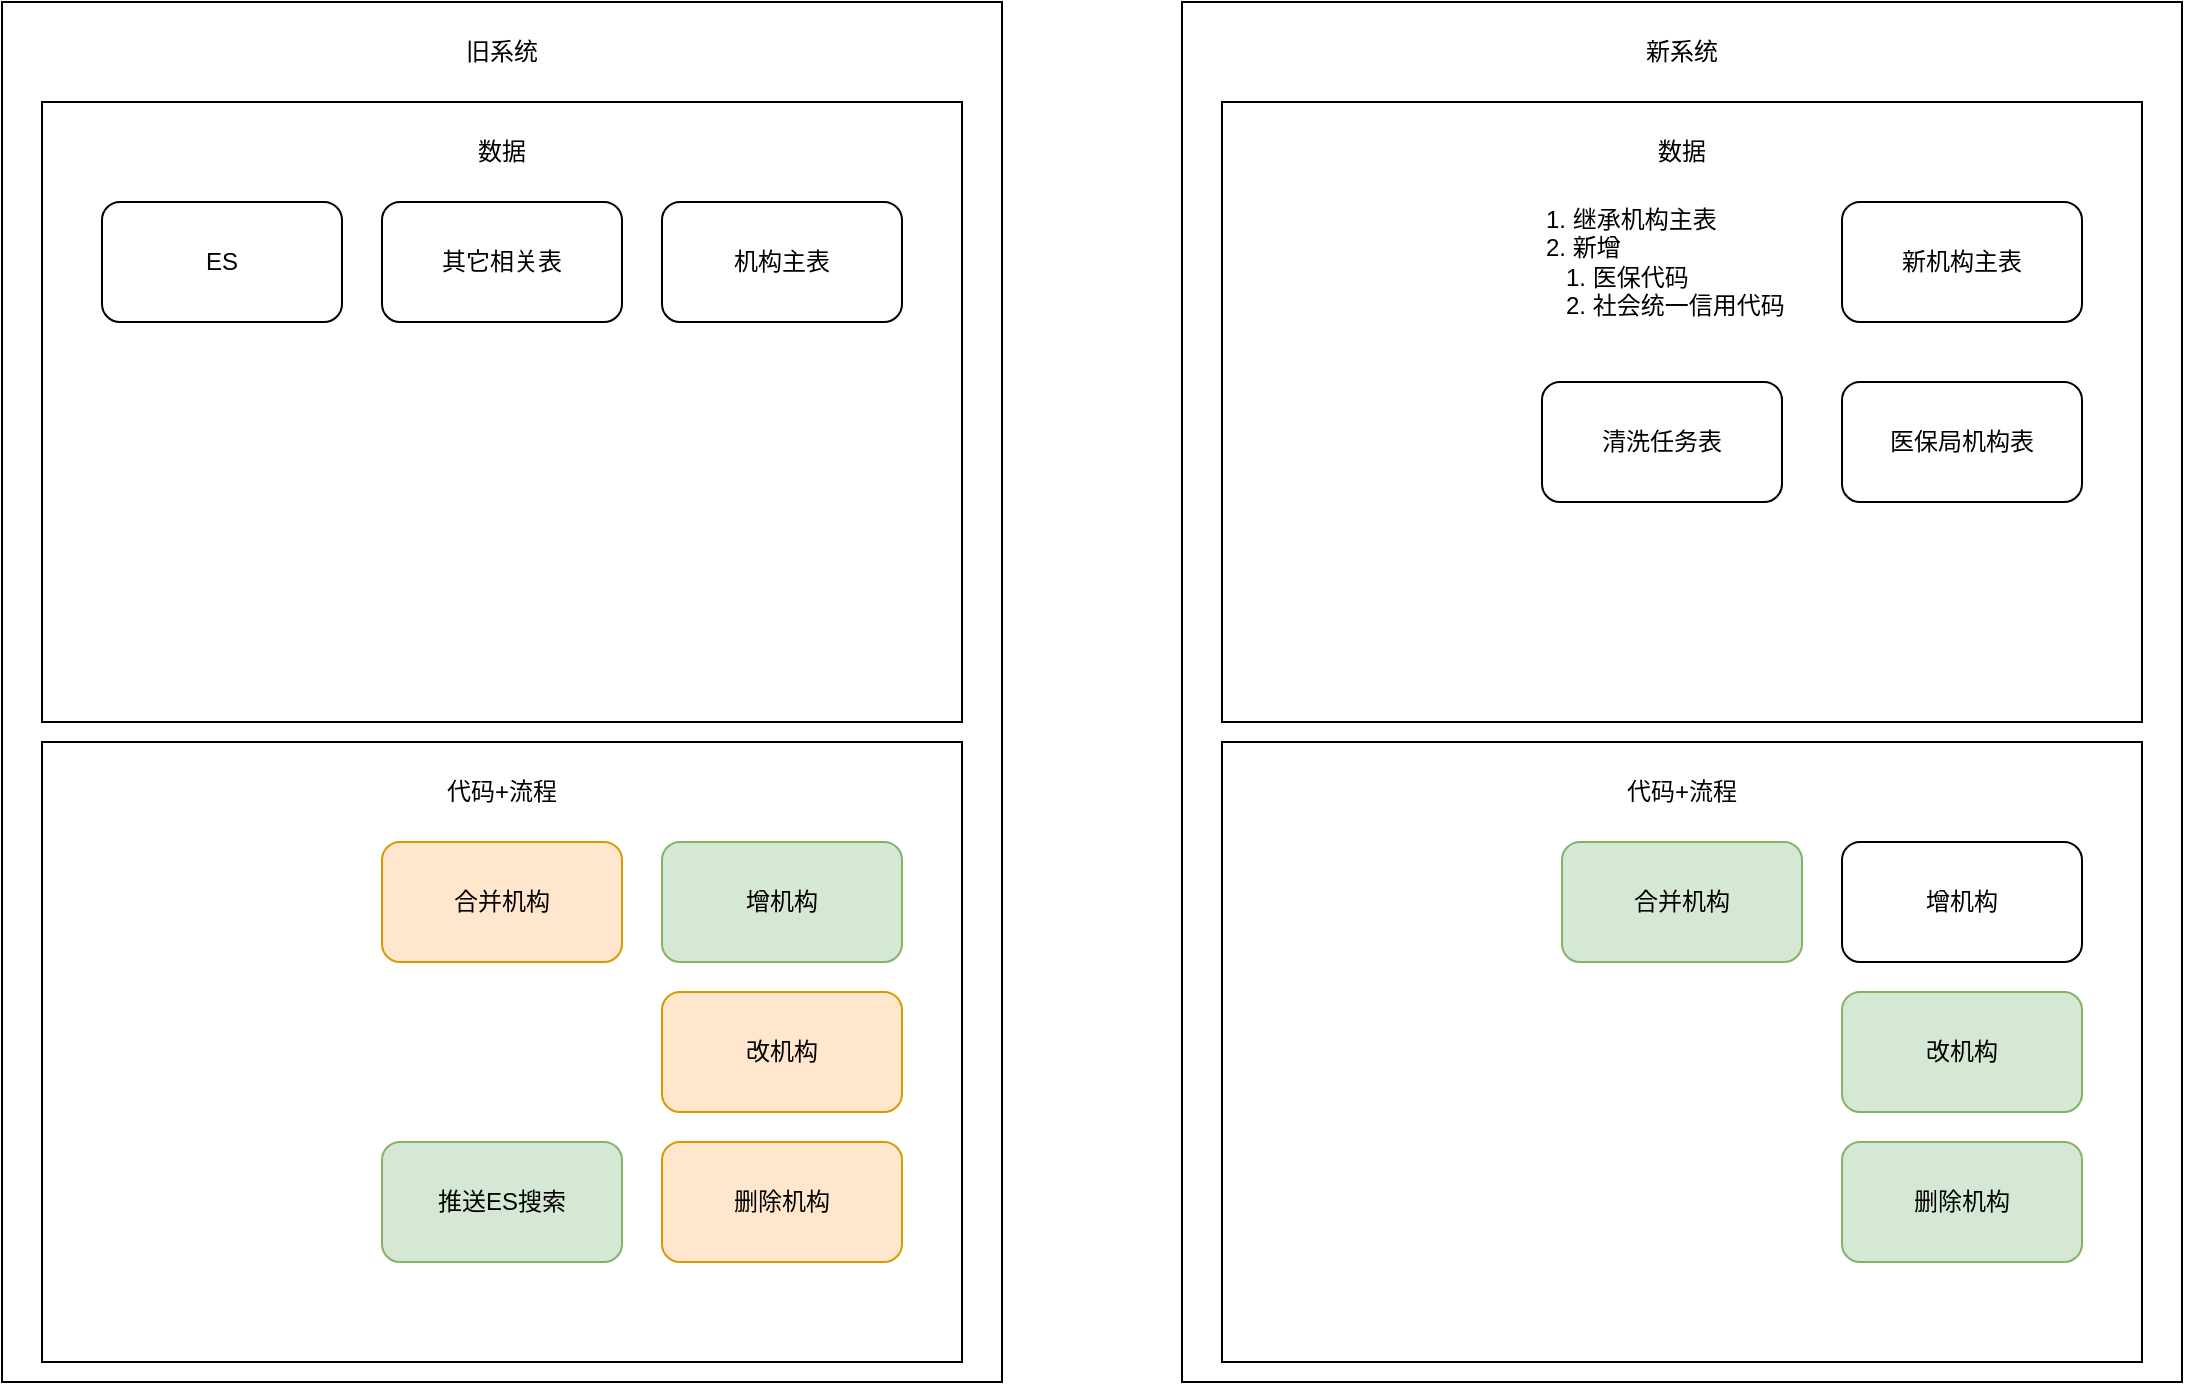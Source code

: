 <mxfile version="21.8.0" type="github">
  <diagram name="机构" id="tVOKbTBW-R6PsbDogxPf">
    <mxGraphModel dx="2740" dy="1156" grid="1" gridSize="10" guides="1" tooltips="1" connect="1" arrows="1" fold="1" page="1" pageScale="1" pageWidth="850" pageHeight="1100" math="0" shadow="0">
      <root>
        <mxCell id="0" />
        <mxCell id="1" parent="0" />
        <mxCell id="w5oNhNrVCY90rafxgWAN-1" value="" style="rounded=0;whiteSpace=wrap;html=1;" vertex="1" parent="1">
          <mxGeometry x="-630" y="360" width="500" height="690" as="geometry" />
        </mxCell>
        <mxCell id="w5oNhNrVCY90rafxgWAN-2" value="旧系统" style="text;html=1;strokeColor=none;fillColor=none;align=center;verticalAlign=middle;whiteSpace=wrap;rounded=0;" vertex="1" parent="1">
          <mxGeometry x="-410" y="370" width="60" height="30" as="geometry" />
        </mxCell>
        <mxCell id="w5oNhNrVCY90rafxgWAN-3" value="" style="rounded=0;whiteSpace=wrap;html=1;" vertex="1" parent="1">
          <mxGeometry x="-610" y="410" width="460" height="310" as="geometry" />
        </mxCell>
        <mxCell id="w5oNhNrVCY90rafxgWAN-4" value="数据" style="text;html=1;strokeColor=none;fillColor=none;align=center;verticalAlign=middle;whiteSpace=wrap;rounded=0;" vertex="1" parent="1">
          <mxGeometry x="-410" y="420" width="60" height="30" as="geometry" />
        </mxCell>
        <mxCell id="w5oNhNrVCY90rafxgWAN-5" value="机构主表" style="rounded=1;whiteSpace=wrap;html=1;" vertex="1" parent="1">
          <mxGeometry x="-300" y="460" width="120" height="60" as="geometry" />
        </mxCell>
        <mxCell id="w5oNhNrVCY90rafxgWAN-6" value="" style="rounded=0;whiteSpace=wrap;html=1;" vertex="1" parent="1">
          <mxGeometry x="-610" y="730" width="460" height="310" as="geometry" />
        </mxCell>
        <mxCell id="w5oNhNrVCY90rafxgWAN-7" value="代码+流程" style="text;html=1;strokeColor=none;fillColor=none;align=center;verticalAlign=middle;whiteSpace=wrap;rounded=0;" vertex="1" parent="1">
          <mxGeometry x="-410" y="740" width="60" height="30" as="geometry" />
        </mxCell>
        <mxCell id="w5oNhNrVCY90rafxgWAN-8" value="增机构" style="rounded=1;whiteSpace=wrap;html=1;fillColor=#d5e8d4;strokeColor=#82b366;" vertex="1" parent="1">
          <mxGeometry x="-300" y="780" width="120" height="60" as="geometry" />
        </mxCell>
        <mxCell id="w5oNhNrVCY90rafxgWAN-9" value="改机构" style="rounded=1;whiteSpace=wrap;html=1;fillColor=#ffe6cc;strokeColor=#d79b00;" vertex="1" parent="1">
          <mxGeometry x="-300" y="855" width="120" height="60" as="geometry" />
        </mxCell>
        <mxCell id="w5oNhNrVCY90rafxgWAN-10" value="删除机构" style="rounded=1;whiteSpace=wrap;html=1;fillColor=#ffe6cc;strokeColor=#d79b00;" vertex="1" parent="1">
          <mxGeometry x="-300" y="930" width="120" height="60" as="geometry" />
        </mxCell>
        <mxCell id="w5oNhNrVCY90rafxgWAN-11" value="合并机构" style="rounded=1;whiteSpace=wrap;html=1;fillColor=#ffe6cc;strokeColor=#d79b00;" vertex="1" parent="1">
          <mxGeometry x="-440" y="780" width="120" height="60" as="geometry" />
        </mxCell>
        <mxCell id="w5oNhNrVCY90rafxgWAN-12" value="推送ES搜索" style="rounded=1;whiteSpace=wrap;html=1;fillColor=#d5e8d4;strokeColor=#82b366;" vertex="1" parent="1">
          <mxGeometry x="-440" y="930" width="120" height="60" as="geometry" />
        </mxCell>
        <mxCell id="w5oNhNrVCY90rafxgWAN-13" value="ES" style="rounded=1;whiteSpace=wrap;html=1;" vertex="1" parent="1">
          <mxGeometry x="-580" y="460" width="120" height="60" as="geometry" />
        </mxCell>
        <mxCell id="w5oNhNrVCY90rafxgWAN-14" value="其它相关表" style="rounded=1;whiteSpace=wrap;html=1;" vertex="1" parent="1">
          <mxGeometry x="-440" y="460" width="120" height="60" as="geometry" />
        </mxCell>
        <mxCell id="w5oNhNrVCY90rafxgWAN-16" value="" style="rounded=0;whiteSpace=wrap;html=1;" vertex="1" parent="1">
          <mxGeometry x="-40" y="360" width="500" height="690" as="geometry" />
        </mxCell>
        <mxCell id="w5oNhNrVCY90rafxgWAN-17" value="新系统" style="text;html=1;strokeColor=none;fillColor=none;align=center;verticalAlign=middle;whiteSpace=wrap;rounded=0;" vertex="1" parent="1">
          <mxGeometry x="180" y="370" width="60" height="30" as="geometry" />
        </mxCell>
        <mxCell id="w5oNhNrVCY90rafxgWAN-18" value="" style="rounded=0;whiteSpace=wrap;html=1;" vertex="1" parent="1">
          <mxGeometry x="-20" y="410" width="460" height="310" as="geometry" />
        </mxCell>
        <mxCell id="w5oNhNrVCY90rafxgWAN-19" value="数据" style="text;html=1;strokeColor=none;fillColor=none;align=center;verticalAlign=middle;whiteSpace=wrap;rounded=0;" vertex="1" parent="1">
          <mxGeometry x="180" y="420" width="60" height="30" as="geometry" />
        </mxCell>
        <mxCell id="w5oNhNrVCY90rafxgWAN-20" value="新机构主表" style="rounded=1;whiteSpace=wrap;html=1;" vertex="1" parent="1">
          <mxGeometry x="290" y="460" width="120" height="60" as="geometry" />
        </mxCell>
        <mxCell id="w5oNhNrVCY90rafxgWAN-21" value="" style="rounded=0;whiteSpace=wrap;html=1;" vertex="1" parent="1">
          <mxGeometry x="-20" y="730" width="460" height="310" as="geometry" />
        </mxCell>
        <mxCell id="w5oNhNrVCY90rafxgWAN-22" value="代码+流程" style="text;html=1;strokeColor=none;fillColor=none;align=center;verticalAlign=middle;whiteSpace=wrap;rounded=0;" vertex="1" parent="1">
          <mxGeometry x="180" y="740" width="60" height="30" as="geometry" />
        </mxCell>
        <mxCell id="w5oNhNrVCY90rafxgWAN-23" value="增机构" style="rounded=1;whiteSpace=wrap;html=1;" vertex="1" parent="1">
          <mxGeometry x="290" y="780" width="120" height="60" as="geometry" />
        </mxCell>
        <mxCell id="w5oNhNrVCY90rafxgWAN-24" value="改机构" style="rounded=1;whiteSpace=wrap;html=1;fillColor=#d5e8d4;strokeColor=#82b366;" vertex="1" parent="1">
          <mxGeometry x="290" y="855" width="120" height="60" as="geometry" />
        </mxCell>
        <mxCell id="w5oNhNrVCY90rafxgWAN-25" value="删除机构" style="rounded=1;whiteSpace=wrap;html=1;fillColor=#d5e8d4;strokeColor=#82b366;" vertex="1" parent="1">
          <mxGeometry x="290" y="930" width="120" height="60" as="geometry" />
        </mxCell>
        <mxCell id="w5oNhNrVCY90rafxgWAN-26" value="合并机构" style="rounded=1;whiteSpace=wrap;html=1;fillColor=#d5e8d4;strokeColor=#82b366;" vertex="1" parent="1">
          <mxGeometry x="150" y="780" width="120" height="60" as="geometry" />
        </mxCell>
        <mxCell id="w5oNhNrVCY90rafxgWAN-31" value="1. 继承机构主表&lt;br style=&quot;border-color: var(--border-color);&quot;&gt;2. 新增&lt;br&gt;&amp;nbsp; &amp;nbsp;1. 医保代码&lt;br style=&quot;border-color: var(--border-color);&quot;&gt;&amp;nbsp; &amp;nbsp;2. 社会统一信用代码" style="text;html=1;strokeColor=none;fillColor=none;align=left;verticalAlign=middle;whiteSpace=wrap;rounded=0;" vertex="1" parent="1">
          <mxGeometry x="140" y="460" width="140" height="60" as="geometry" />
        </mxCell>
        <mxCell id="w5oNhNrVCY90rafxgWAN-32" value="医保局机构表" style="rounded=1;whiteSpace=wrap;html=1;" vertex="1" parent="1">
          <mxGeometry x="290" y="550" width="120" height="60" as="geometry" />
        </mxCell>
        <mxCell id="w5oNhNrVCY90rafxgWAN-33" value="清洗任务表" style="rounded=1;whiteSpace=wrap;html=1;" vertex="1" parent="1">
          <mxGeometry x="140" y="550" width="120" height="60" as="geometry" />
        </mxCell>
      </root>
    </mxGraphModel>
  </diagram>
</mxfile>
